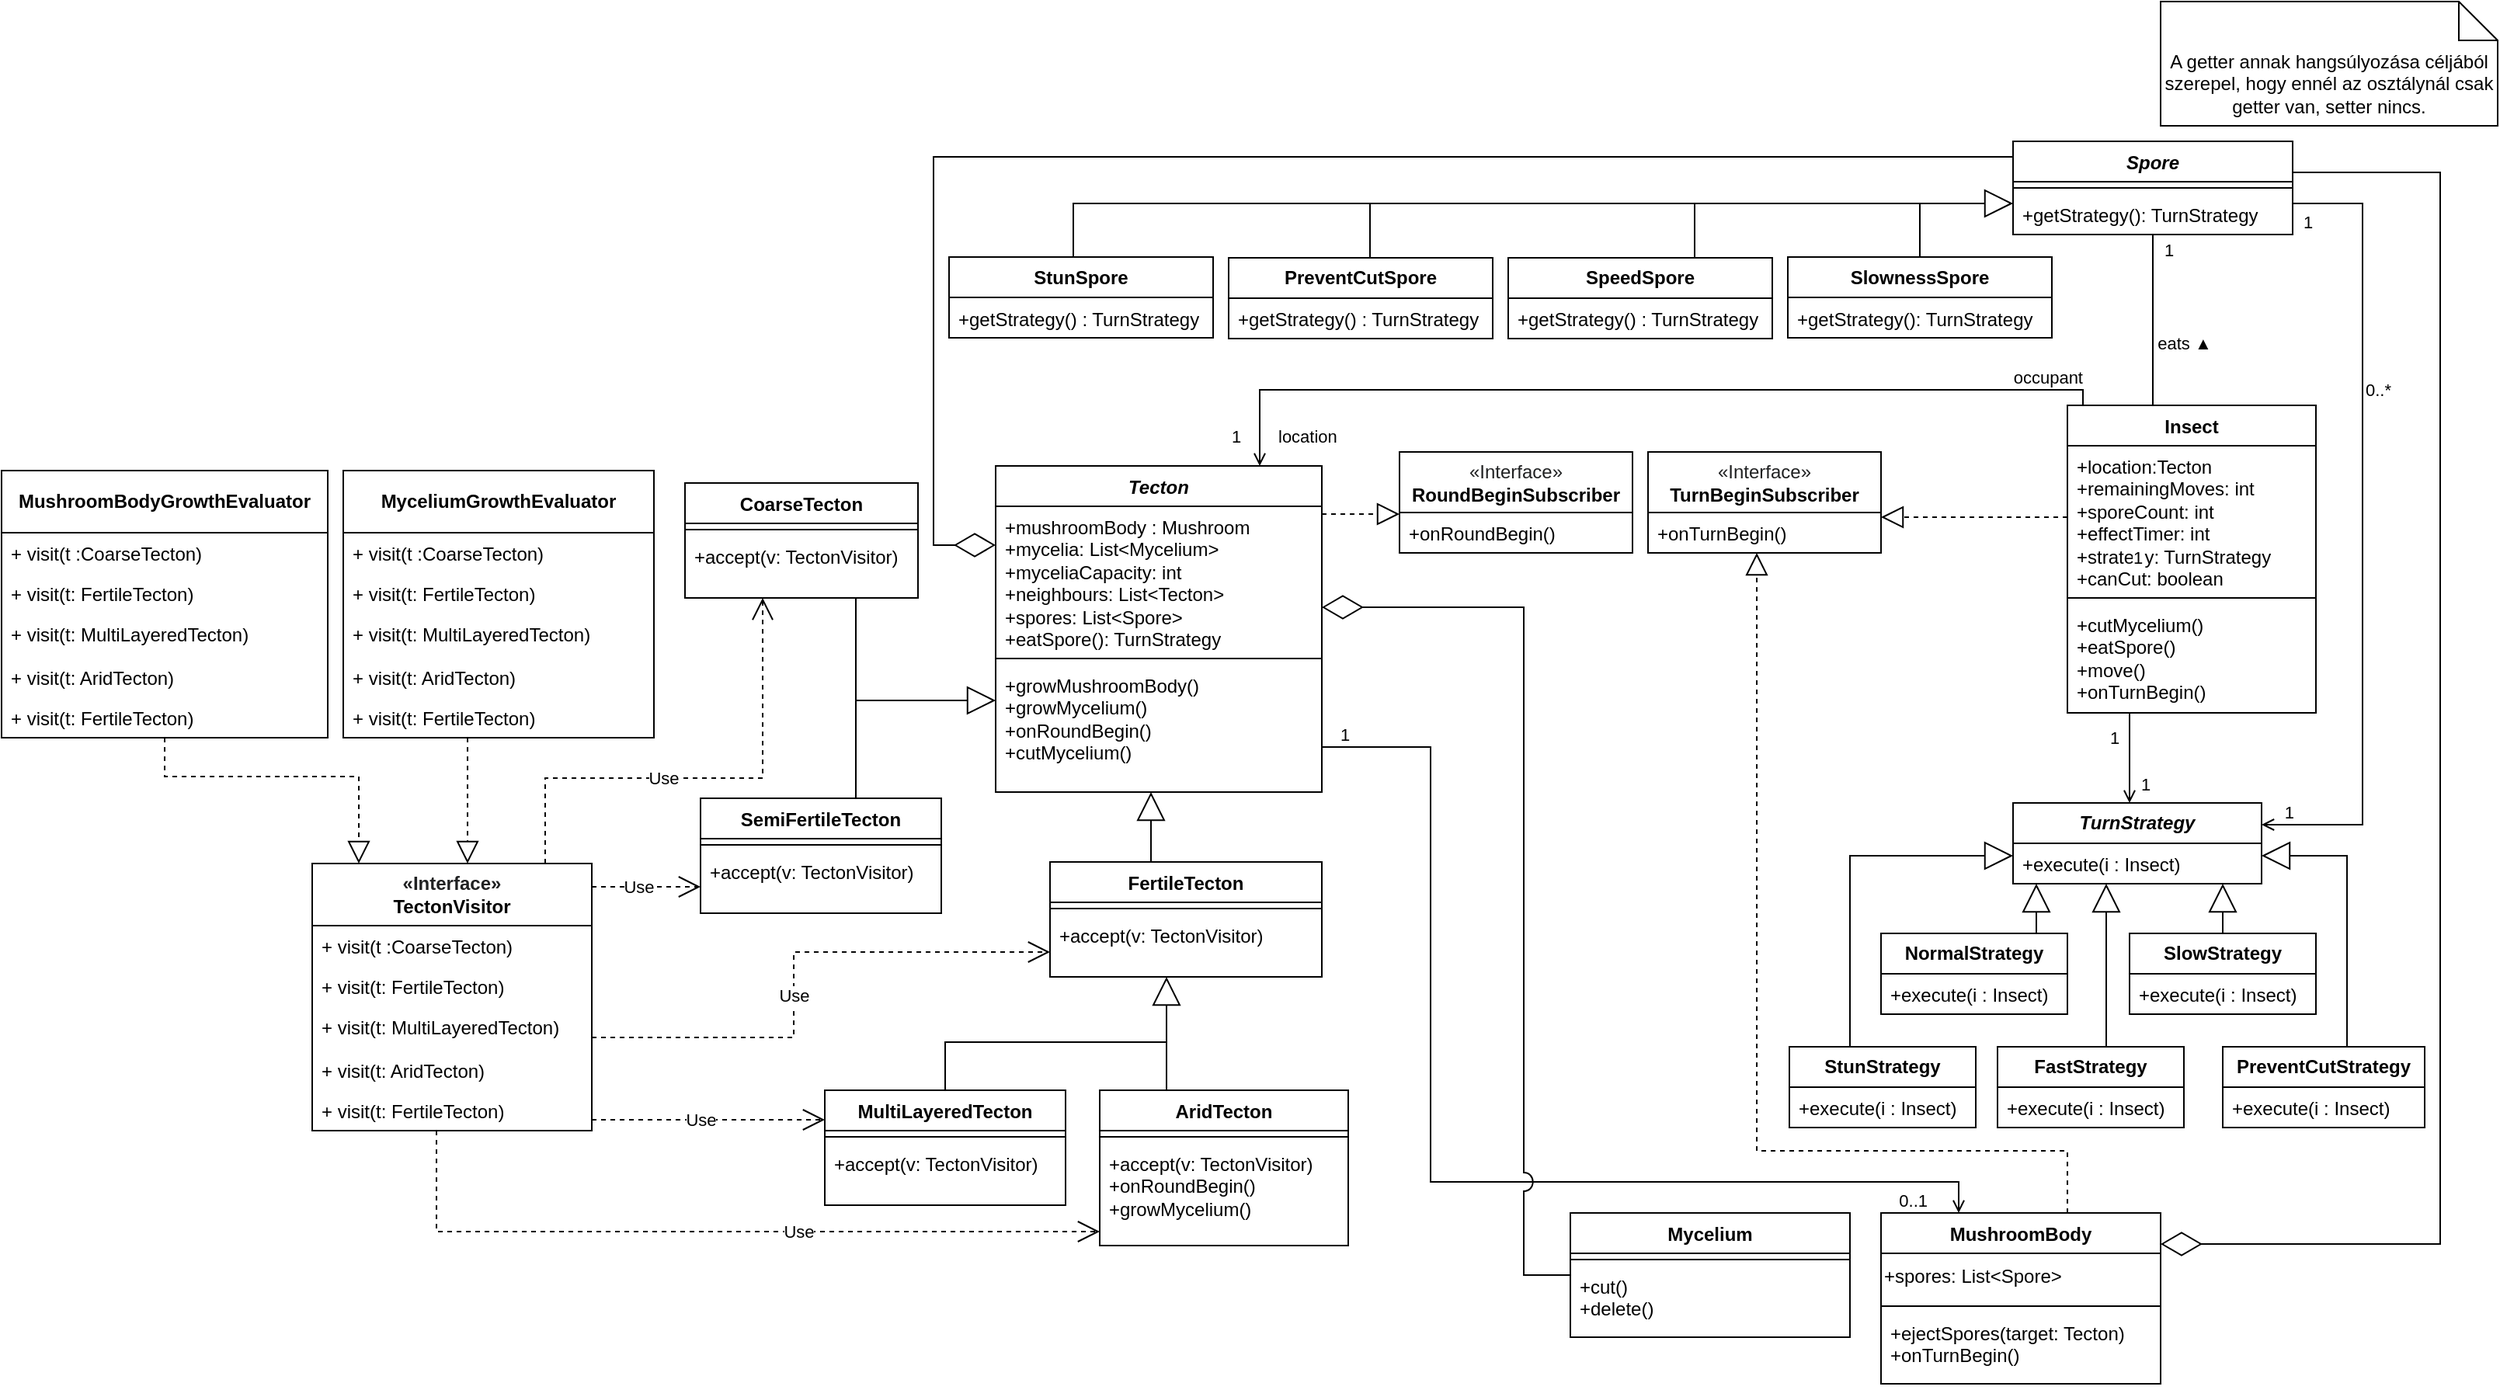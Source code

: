 <mxfile version="26.1.0">
  <diagram name="1 oldal" id="iCavI7vv8ZMhhtlTud_S">
    <mxGraphModel dx="1749" dy="968" grid="1" gridSize="10" guides="1" tooltips="1" connect="1" arrows="1" fold="1" page="1" pageScale="1" pageWidth="827" pageHeight="1169" math="0" shadow="0">
      <root>
        <mxCell id="0" />
        <mxCell id="1" parent="0" />
        <mxCell id="R1OB0yGb1VuW6Jd-PAWR-1" value="&lt;i style=&quot;&quot;&gt;Tecton&lt;/i&gt;" style="swimlane;fontStyle=1;align=center;verticalAlign=top;childLayout=stackLayout;horizontal=1;startSize=26;horizontalStack=0;resizeParent=1;resizeParentMax=0;resizeLast=0;collapsible=1;marginBottom=0;whiteSpace=wrap;html=1;" parent="1" vertex="1">
          <mxGeometry x="680" y="299" width="210" height="210" as="geometry">
            <mxRectangle x="240" y="190" width="80" height="30" as="alternateBounds" />
          </mxGeometry>
        </mxCell>
        <mxCell id="R1OB0yGb1VuW6Jd-PAWR-2" value="&lt;div&gt;+mushroomBody : Mushroom&lt;/div&gt;&lt;div&gt;+mycelia: List&amp;lt;Mycelium&amp;gt;&lt;/div&gt;&lt;div&gt;+myceliaCapacity: int&lt;/div&gt;&lt;div&gt;+neighbours: List&amp;lt;Tecton&amp;gt;&lt;/div&gt;&lt;div&gt;+spores: List&amp;lt;Spore&amp;gt;&lt;/div&gt;&lt;div&gt;+eatSpore(): TurnStrategy&lt;/div&gt;" style="text;strokeColor=none;fillColor=none;align=left;verticalAlign=top;spacingLeft=4;spacingRight=4;overflow=hidden;rotatable=0;points=[[0,0.5],[1,0.5]];portConstraint=eastwest;whiteSpace=wrap;html=1;" parent="R1OB0yGb1VuW6Jd-PAWR-1" vertex="1">
          <mxGeometry y="26" width="210" height="94" as="geometry" />
        </mxCell>
        <mxCell id="R1OB0yGb1VuW6Jd-PAWR-3" value="" style="line;strokeWidth=1;fillColor=none;align=left;verticalAlign=middle;spacingTop=-1;spacingLeft=3;spacingRight=3;rotatable=0;labelPosition=right;points=[];portConstraint=eastwest;strokeColor=inherit;" parent="R1OB0yGb1VuW6Jd-PAWR-1" vertex="1">
          <mxGeometry y="120" width="210" height="8" as="geometry" />
        </mxCell>
        <mxCell id="R1OB0yGb1VuW6Jd-PAWR-4" value="&lt;div&gt;+growMushroomBody()&lt;/div&gt;&lt;div&gt;+growMycelium()&lt;/div&gt;&lt;div&gt;+onRoundBegin()&lt;/div&gt;&lt;div&gt;+cutMycelium()&lt;/div&gt;" style="text;strokeColor=none;fillColor=none;align=left;verticalAlign=top;spacingLeft=4;spacingRight=4;overflow=hidden;rotatable=0;points=[[0,0.5],[1,0.5]];portConstraint=eastwest;whiteSpace=wrap;html=1;" parent="R1OB0yGb1VuW6Jd-PAWR-1" vertex="1">
          <mxGeometry y="128" width="210" height="82" as="geometry" />
        </mxCell>
        <mxCell id="R1OB0yGb1VuW6Jd-PAWR-5" value="CoarseTecton" style="swimlane;fontStyle=1;align=center;verticalAlign=top;childLayout=stackLayout;horizontal=1;startSize=26;horizontalStack=0;resizeParent=1;resizeParentMax=0;resizeLast=0;collapsible=1;marginBottom=0;whiteSpace=wrap;html=1;" parent="1" vertex="1">
          <mxGeometry x="480" y="310" width="150" height="74" as="geometry" />
        </mxCell>
        <mxCell id="R1OB0yGb1VuW6Jd-PAWR-7" value="" style="line;strokeWidth=1;fillColor=none;align=left;verticalAlign=middle;spacingTop=-1;spacingLeft=3;spacingRight=3;rotatable=0;labelPosition=right;points=[];portConstraint=eastwest;strokeColor=inherit;" parent="R1OB0yGb1VuW6Jd-PAWR-5" vertex="1">
          <mxGeometry y="26" width="150" height="8" as="geometry" />
        </mxCell>
        <mxCell id="R1OB0yGb1VuW6Jd-PAWR-8" value="+accept(v: TectonVisitor)" style="text;strokeColor=none;fillColor=none;align=left;verticalAlign=top;spacingLeft=4;spacingRight=4;overflow=hidden;rotatable=0;points=[[0,0.5],[1,0.5]];portConstraint=eastwest;whiteSpace=wrap;html=1;" parent="R1OB0yGb1VuW6Jd-PAWR-5" vertex="1">
          <mxGeometry y="34" width="150" height="40" as="geometry" />
        </mxCell>
        <mxCell id="R1OB0yGb1VuW6Jd-PAWR-9" value="FertileTecton" style="swimlane;fontStyle=1;align=center;verticalAlign=top;childLayout=stackLayout;horizontal=1;startSize=26;horizontalStack=0;resizeParent=1;resizeParentMax=0;resizeLast=0;collapsible=1;marginBottom=0;whiteSpace=wrap;html=1;" parent="1" vertex="1">
          <mxGeometry x="715" y="554" width="175" height="74" as="geometry" />
        </mxCell>
        <mxCell id="R1OB0yGb1VuW6Jd-PAWR-11" value="" style="line;strokeWidth=1;fillColor=none;align=left;verticalAlign=middle;spacingTop=-1;spacingLeft=3;spacingRight=3;rotatable=0;labelPosition=right;points=[];portConstraint=eastwest;strokeColor=inherit;" parent="R1OB0yGb1VuW6Jd-PAWR-9" vertex="1">
          <mxGeometry y="26" width="175" height="8" as="geometry" />
        </mxCell>
        <mxCell id="R1OB0yGb1VuW6Jd-PAWR-12" value="&lt;div&gt;+accept(v: TectonVisitor)&lt;/div&gt;" style="text;strokeColor=none;fillColor=none;align=left;verticalAlign=top;spacingLeft=4;spacingRight=4;overflow=hidden;rotatable=0;points=[[0,0.5],[1,0.5]];portConstraint=eastwest;whiteSpace=wrap;html=1;" parent="R1OB0yGb1VuW6Jd-PAWR-9" vertex="1">
          <mxGeometry y="34" width="175" height="40" as="geometry" />
        </mxCell>
        <mxCell id="R1OB0yGb1VuW6Jd-PAWR-13" value="" style="endArrow=block;endSize=16;endFill=0;html=1;rounded=0;edgeStyle=orthogonalEdgeStyle;" parent="1" source="R1OB0yGb1VuW6Jd-PAWR-5" target="R1OB0yGb1VuW6Jd-PAWR-1" edge="1">
          <mxGeometry width="160" relative="1" as="geometry">
            <mxPoint x="530" y="393" as="sourcePoint" />
            <mxPoint x="510" y="443" as="targetPoint" />
            <Array as="points">
              <mxPoint x="590" y="450" />
            </Array>
          </mxGeometry>
        </mxCell>
        <mxCell id="R1OB0yGb1VuW6Jd-PAWR-14" value="" style="endArrow=block;endSize=16;endFill=0;html=1;rounded=0;edgeStyle=orthogonalEdgeStyle;" parent="1" source="R1OB0yGb1VuW6Jd-PAWR-9" target="R1OB0yGb1VuW6Jd-PAWR-1" edge="1">
          <mxGeometry width="160" relative="1" as="geometry">
            <mxPoint x="604" y="393" as="sourcePoint" />
            <mxPoint x="660" y="453" as="targetPoint" />
            <Array as="points">
              <mxPoint x="780" y="542" />
              <mxPoint x="780" y="542" />
            </Array>
          </mxGeometry>
        </mxCell>
        <mxCell id="R1OB0yGb1VuW6Jd-PAWR-15" value="MultiLayeredTecton" style="swimlane;fontStyle=1;align=center;verticalAlign=top;childLayout=stackLayout;horizontal=1;startSize=26;horizontalStack=0;resizeParent=1;resizeParentMax=0;resizeLast=0;collapsible=1;marginBottom=0;whiteSpace=wrap;html=1;" parent="1" vertex="1">
          <mxGeometry x="570" y="701" width="155" height="74" as="geometry" />
        </mxCell>
        <mxCell id="R1OB0yGb1VuW6Jd-PAWR-17" value="" style="line;strokeWidth=1;fillColor=none;align=left;verticalAlign=middle;spacingTop=-1;spacingLeft=3;spacingRight=3;rotatable=0;labelPosition=right;points=[];portConstraint=eastwest;strokeColor=inherit;" parent="R1OB0yGb1VuW6Jd-PAWR-15" vertex="1">
          <mxGeometry y="26" width="155" height="8" as="geometry" />
        </mxCell>
        <mxCell id="R1OB0yGb1VuW6Jd-PAWR-18" value="+accept(v: TectonVisitor)" style="text;strokeColor=none;fillColor=none;align=left;verticalAlign=top;spacingLeft=4;spacingRight=4;overflow=hidden;rotatable=0;points=[[0,0.5],[1,0.5]];portConstraint=eastwest;whiteSpace=wrap;html=1;" parent="R1OB0yGb1VuW6Jd-PAWR-15" vertex="1">
          <mxGeometry y="34" width="155" height="40" as="geometry" />
        </mxCell>
        <mxCell id="R1OB0yGb1VuW6Jd-PAWR-19" value="AridTecton" style="swimlane;fontStyle=1;align=center;verticalAlign=top;childLayout=stackLayout;horizontal=1;startSize=26;horizontalStack=0;resizeParent=1;resizeParentMax=0;resizeLast=0;collapsible=1;marginBottom=0;whiteSpace=wrap;html=1;" parent="1" vertex="1">
          <mxGeometry x="747" y="701" width="160" height="100" as="geometry" />
        </mxCell>
        <mxCell id="R1OB0yGb1VuW6Jd-PAWR-21" value="" style="line;strokeWidth=1;fillColor=none;align=left;verticalAlign=middle;spacingTop=-1;spacingLeft=3;spacingRight=3;rotatable=0;labelPosition=right;points=[];portConstraint=eastwest;strokeColor=inherit;" parent="R1OB0yGb1VuW6Jd-PAWR-19" vertex="1">
          <mxGeometry y="26" width="160" height="8" as="geometry" />
        </mxCell>
        <mxCell id="R1OB0yGb1VuW6Jd-PAWR-22" value="&lt;div&gt;&lt;div&gt;+accept(v: TectonVisitor)&lt;/div&gt;&lt;/div&gt;&lt;div&gt;+onRoundBegin()&lt;/div&gt;&lt;div&gt;+growMycelium()&lt;/div&gt;&lt;div&gt;&lt;br&gt;&lt;/div&gt;" style="text;strokeColor=none;fillColor=none;align=left;verticalAlign=top;spacingLeft=4;spacingRight=4;overflow=hidden;rotatable=0;points=[[0,0.5],[1,0.5]];portConstraint=eastwest;whiteSpace=wrap;html=1;" parent="R1OB0yGb1VuW6Jd-PAWR-19" vertex="1">
          <mxGeometry y="34" width="160" height="66" as="geometry" />
        </mxCell>
        <mxCell id="R1OB0yGb1VuW6Jd-PAWR-23" value="" style="endArrow=block;endSize=16;endFill=0;html=1;rounded=0;edgeStyle=orthogonalEdgeStyle;" parent="1" source="R1OB0yGb1VuW6Jd-PAWR-19" target="R1OB0yGb1VuW6Jd-PAWR-9" edge="1">
          <mxGeometry width="160" relative="1" as="geometry">
            <mxPoint x="745" y="714" as="sourcePoint" />
            <mxPoint x="755" y="662" as="targetPoint" />
            <Array as="points">
              <mxPoint x="790" y="692" />
              <mxPoint x="790" y="692" />
            </Array>
          </mxGeometry>
        </mxCell>
        <mxCell id="R1OB0yGb1VuW6Jd-PAWR-24" value="" style="endArrow=none;endSize=16;endFill=0;html=1;rounded=0;startFill=0;edgeStyle=orthogonalEdgeStyle;" parent="1" source="R1OB0yGb1VuW6Jd-PAWR-15" edge="1">
          <mxGeometry x="0.003" width="160" relative="1" as="geometry">
            <mxPoint x="535" y="692" as="sourcePoint" />
            <mxPoint x="790" y="670" as="targetPoint" />
            <mxPoint as="offset" />
            <Array as="points">
              <mxPoint x="647" y="670" />
            </Array>
          </mxGeometry>
        </mxCell>
        <mxCell id="R1OB0yGb1VuW6Jd-PAWR-26" style="edgeStyle=orthogonalEdgeStyle;rounded=0;orthogonalLoop=1;jettySize=auto;html=1;exitX=0.5;exitY=1;exitDx=0;exitDy=0;" parent="1" edge="1">
          <mxGeometry relative="1" as="geometry">
            <mxPoint x="1255" y="631.0" as="sourcePoint" />
            <mxPoint x="1255" y="631.0" as="targetPoint" />
          </mxGeometry>
        </mxCell>
        <mxCell id="R1OB0yGb1VuW6Jd-PAWR-27" value="Mycelium" style="swimlane;fontStyle=1;align=center;verticalAlign=top;childLayout=stackLayout;horizontal=1;startSize=26;horizontalStack=0;resizeParent=1;resizeParentMax=0;resizeLast=0;collapsible=1;marginBottom=0;whiteSpace=wrap;html=1;" parent="1" vertex="1">
          <mxGeometry x="1050" y="780" width="180" height="80" as="geometry" />
        </mxCell>
        <mxCell id="R1OB0yGb1VuW6Jd-PAWR-29" value="" style="line;strokeWidth=1;fillColor=none;align=left;verticalAlign=middle;spacingTop=-1;spacingLeft=3;spacingRight=3;rotatable=0;labelPosition=right;points=[];portConstraint=eastwest;strokeColor=inherit;" parent="R1OB0yGb1VuW6Jd-PAWR-27" vertex="1">
          <mxGeometry y="26" width="180" height="8" as="geometry" />
        </mxCell>
        <mxCell id="R1OB0yGb1VuW6Jd-PAWR-30" value="&lt;div&gt;+cut()&lt;/div&gt;&lt;div&gt;+delete()&lt;/div&gt;&lt;div&gt;&lt;br&gt;&lt;/div&gt;" style="text;strokeColor=none;fillColor=none;align=left;verticalAlign=top;spacingLeft=4;spacingRight=4;overflow=hidden;rotatable=0;points=[[0,0.5],[1,0.5]];portConstraint=eastwest;whiteSpace=wrap;html=1;" parent="R1OB0yGb1VuW6Jd-PAWR-27" vertex="1">
          <mxGeometry y="34" width="180" height="46" as="geometry" />
        </mxCell>
        <mxCell id="R1OB0yGb1VuW6Jd-PAWR-31" value="MushroomBody" style="swimlane;fontStyle=1;align=center;verticalAlign=top;childLayout=stackLayout;horizontal=1;startSize=26;horizontalStack=0;resizeParent=1;resizeParentMax=0;resizeLast=0;collapsible=1;marginBottom=0;whiteSpace=wrap;html=1;" parent="1" vertex="1">
          <mxGeometry x="1250" y="780" width="180" height="110" as="geometry" />
        </mxCell>
        <mxCell id="kyDPu2u6g_NYAG55pesa-9" value="&lt;div align=&quot;left&quot;&gt;&lt;font&gt;+spores: List&amp;lt;Spore&amp;gt;&lt;/font&gt;&lt;/div&gt;" style="text;html=1;align=left;verticalAlign=middle;resizable=0;points=[];autosize=1;strokeColor=none;fillColor=none;" parent="R1OB0yGb1VuW6Jd-PAWR-31" vertex="1">
          <mxGeometry y="26" width="180" height="30" as="geometry" />
        </mxCell>
        <mxCell id="R1OB0yGb1VuW6Jd-PAWR-33" value="" style="line;strokeWidth=1;fillColor=none;align=left;verticalAlign=middle;spacingTop=-1;spacingLeft=3;spacingRight=3;rotatable=0;labelPosition=right;points=[];portConstraint=eastwest;strokeColor=inherit;" parent="R1OB0yGb1VuW6Jd-PAWR-31" vertex="1">
          <mxGeometry y="56" width="180" height="8" as="geometry" />
        </mxCell>
        <mxCell id="R1OB0yGb1VuW6Jd-PAWR-34" value="&lt;div&gt;+ejectSpores(target: Tecton)&lt;/div&gt;&lt;div&gt;+onTurnBegin()&lt;/div&gt;" style="text;strokeColor=none;fillColor=none;align=left;verticalAlign=top;spacingLeft=4;spacingRight=4;overflow=hidden;rotatable=0;points=[[0,0.5],[1,0.5]];portConstraint=eastwest;whiteSpace=wrap;html=1;" parent="R1OB0yGb1VuW6Jd-PAWR-31" vertex="1">
          <mxGeometry y="64" width="180" height="46" as="geometry" />
        </mxCell>
        <mxCell id="R1OB0yGb1VuW6Jd-PAWR-37" value="&lt;i&gt;Spore&lt;/i&gt;" style="swimlane;fontStyle=1;align=center;verticalAlign=top;childLayout=stackLayout;horizontal=1;startSize=26;horizontalStack=0;resizeParent=1;resizeParentMax=0;resizeLast=0;collapsible=1;marginBottom=0;whiteSpace=wrap;html=1;" parent="1" vertex="1">
          <mxGeometry x="1335" y="90" width="180" height="60" as="geometry" />
        </mxCell>
        <mxCell id="R1OB0yGb1VuW6Jd-PAWR-39" value="" style="line;strokeWidth=1;fillColor=none;align=left;verticalAlign=middle;spacingTop=-1;spacingLeft=3;spacingRight=3;rotatable=0;labelPosition=right;points=[];portConstraint=eastwest;strokeColor=inherit;" parent="R1OB0yGb1VuW6Jd-PAWR-37" vertex="1">
          <mxGeometry y="26" width="180" height="8" as="geometry" />
        </mxCell>
        <mxCell id="R1OB0yGb1VuW6Jd-PAWR-40" value="+getStrategy(): TurnStrategy" style="text;strokeColor=none;fillColor=none;align=left;verticalAlign=top;spacingLeft=4;spacingRight=4;overflow=hidden;rotatable=0;points=[[0,0.5],[1,0.5]];portConstraint=eastwest;whiteSpace=wrap;html=1;" parent="R1OB0yGb1VuW6Jd-PAWR-37" vertex="1">
          <mxGeometry y="34" width="180" height="26" as="geometry" />
        </mxCell>
        <mxCell id="R1OB0yGb1VuW6Jd-PAWR-41" value="Insect" style="swimlane;fontStyle=1;align=center;verticalAlign=top;childLayout=stackLayout;horizontal=1;startSize=26;horizontalStack=0;resizeParent=1;resizeParentMax=0;resizeLast=0;collapsible=1;marginBottom=0;whiteSpace=wrap;html=1;" parent="1" vertex="1">
          <mxGeometry x="1370" y="260" width="160" height="198" as="geometry" />
        </mxCell>
        <mxCell id="R1OB0yGb1VuW6Jd-PAWR-42" value="+location:Tecton&lt;div&gt;+remainingMoves: int&lt;/div&gt;&lt;div&gt;+sporeCount: int&lt;/div&gt;&lt;div&gt;+effectTimer: int&lt;/div&gt;&lt;div&gt;+strategy: TurnStrategy&lt;/div&gt;&lt;div&gt;+canCut: boolean&lt;/div&gt;" style="text;strokeColor=none;fillColor=none;align=left;verticalAlign=top;spacingLeft=4;spacingRight=4;overflow=hidden;rotatable=0;points=[[0,0.5],[1,0.5]];portConstraint=eastwest;whiteSpace=wrap;html=1;" parent="R1OB0yGb1VuW6Jd-PAWR-41" vertex="1">
          <mxGeometry y="26" width="160" height="94" as="geometry" />
        </mxCell>
        <mxCell id="R1OB0yGb1VuW6Jd-PAWR-43" value="" style="line;strokeWidth=1;fillColor=none;align=left;verticalAlign=middle;spacingTop=-1;spacingLeft=3;spacingRight=3;rotatable=0;labelPosition=right;points=[];portConstraint=eastwest;strokeColor=inherit;" parent="R1OB0yGb1VuW6Jd-PAWR-41" vertex="1">
          <mxGeometry y="120" width="160" height="8" as="geometry" />
        </mxCell>
        <mxCell id="R1OB0yGb1VuW6Jd-PAWR-44" value="+cutMycelium()&lt;div&gt;+eatSpore()&lt;/div&gt;&lt;div&gt;+move()&lt;/div&gt;&lt;div&gt;+onTurnBegin()&lt;/div&gt;" style="text;strokeColor=none;fillColor=none;align=left;verticalAlign=top;spacingLeft=4;spacingRight=4;overflow=hidden;rotatable=0;points=[[0,0.5],[1,0.5]];portConstraint=eastwest;whiteSpace=wrap;html=1;" parent="R1OB0yGb1VuW6Jd-PAWR-41" vertex="1">
          <mxGeometry y="128" width="160" height="70" as="geometry" />
        </mxCell>
        <mxCell id="R1OB0yGb1VuW6Jd-PAWR-64" value="&lt;font style=&quot;font-weight: 700;&quot;&gt;&lt;span style=&quot;font-weight: 400; color: rgb(32, 33, 34); font-family: sans-serif; text-align: start; background-color: rgb(255, 255, 255);&quot;&gt;«&lt;/span&gt;&lt;span style=&quot;color: rgb(32, 33, 34); font-family: sans-serif; text-align: start; background-color: rgb(255, 255, 255); font-weight: 400;&quot;&gt;Interface&lt;/span&gt;&lt;span style=&quot;font-weight: 400; color: rgb(32, 33, 34); font-family: sans-serif; text-align: start; background-color: rgb(255, 255, 255);&quot;&gt;»&lt;/span&gt;&lt;/font&gt;&lt;div style=&quot;font-weight: 700; text-align: start;&quot;&gt;&lt;font face=&quot;sans-serif&quot;&gt;&lt;span style=&quot;background-color: rgb(255, 255, 255);&quot;&gt;TurnBeginSubscriber&lt;/span&gt;&lt;/font&gt;&lt;/div&gt;" style="swimlane;fontStyle=0;childLayout=stackLayout;horizontal=1;startSize=39;fillColor=none;horizontalStack=0;resizeParent=1;resizeParentMax=0;resizeLast=0;collapsible=1;marginBottom=0;whiteSpace=wrap;html=1;" parent="1" vertex="1">
          <mxGeometry x="1100" y="290" width="150" height="65" as="geometry" />
        </mxCell>
        <mxCell id="R1OB0yGb1VuW6Jd-PAWR-65" value="+onTurnBegin()" style="text;strokeColor=none;fillColor=none;align=left;verticalAlign=top;spacingLeft=4;spacingRight=4;overflow=hidden;rotatable=0;points=[[0,0.5],[1,0.5]];portConstraint=eastwest;whiteSpace=wrap;html=1;" parent="R1OB0yGb1VuW6Jd-PAWR-64" vertex="1">
          <mxGeometry y="39" width="150" height="26" as="geometry" />
        </mxCell>
        <mxCell id="R1OB0yGb1VuW6Jd-PAWR-67" value="" style="endArrow=block;dashed=1;endFill=0;endSize=12;html=1;rounded=0;edgeStyle=orthogonalEdgeStyle;" parent="1" source="R1OB0yGb1VuW6Jd-PAWR-1" target="mb7o7F7Rgk-u2ZohZn4V-79" edge="1">
          <mxGeometry width="160" relative="1" as="geometry">
            <mxPoint x="890" y="211" as="sourcePoint" />
            <mxPoint x="780" y="360" as="targetPoint" />
            <Array as="points">
              <mxPoint x="910" y="330" />
              <mxPoint x="910" y="330" />
            </Array>
          </mxGeometry>
        </mxCell>
        <mxCell id="R1OB0yGb1VuW6Jd-PAWR-68" value="" style="endArrow=block;dashed=1;endFill=0;endSize=12;html=1;rounded=0;edgeStyle=orthogonalEdgeStyle;jumpStyle=arc;jumpSize=12;" parent="1" source="R1OB0yGb1VuW6Jd-PAWR-31" target="R1OB0yGb1VuW6Jd-PAWR-65" edge="1">
          <mxGeometry width="160" relative="1" as="geometry">
            <mxPoint x="1350" y="700" as="sourcePoint" />
            <mxPoint x="1610" y="641" as="targetPoint" />
            <Array as="points">
              <mxPoint x="1370" y="740" />
              <mxPoint x="1170" y="740" />
            </Array>
          </mxGeometry>
        </mxCell>
        <mxCell id="R1OB0yGb1VuW6Jd-PAWR-70" value="" style="endArrow=diamondThin;endFill=0;endSize=24;html=1;rounded=0;edgeStyle=orthogonalEdgeStyle;" parent="1" source="R1OB0yGb1VuW6Jd-PAWR-37" target="R1OB0yGb1VuW6Jd-PAWR-31" edge="1">
          <mxGeometry width="160" relative="1" as="geometry">
            <mxPoint x="2140" y="471" as="sourcePoint" />
            <mxPoint x="1470" y="770" as="targetPoint" />
            <Array as="points">
              <mxPoint x="1610" y="110" />
              <mxPoint x="1610" y="800" />
            </Array>
          </mxGeometry>
        </mxCell>
        <mxCell id="R1OB0yGb1VuW6Jd-PAWR-94" value="" style="endArrow=block;dashed=1;endFill=0;html=1;rounded=0;jumpStyle=arc;jumpSize=12;endSize=12;fontStyle=0;edgeStyle=orthogonalEdgeStyle;" parent="1" source="R1OB0yGb1VuW6Jd-PAWR-41" target="R1OB0yGb1VuW6Jd-PAWR-64" edge="1">
          <mxGeometry width="160" relative="1" as="geometry">
            <mxPoint x="1590" y="730" as="sourcePoint" />
            <mxPoint x="1190" y="350" as="targetPoint" />
            <Array as="points">
              <mxPoint x="1340" y="332" />
              <mxPoint x="1340" y="332" />
            </Array>
          </mxGeometry>
        </mxCell>
        <mxCell id="R1OB0yGb1VuW6Jd-PAWR-95" value="" style="endArrow=diamondThin;endFill=0;endSize=24;html=1;rounded=0;edgeStyle=orthogonalEdgeStyle;jumpStyle=arc;jumpSize=12;" parent="1" source="R1OB0yGb1VuW6Jd-PAWR-37" target="R1OB0yGb1VuW6Jd-PAWR-1" edge="1">
          <mxGeometry width="160" relative="1" as="geometry">
            <mxPoint x="1750" y="235" as="sourcePoint" />
            <mxPoint x="615" y="281" as="targetPoint" />
            <Array as="points">
              <mxPoint x="640" y="100" />
              <mxPoint x="640" y="350" />
            </Array>
          </mxGeometry>
        </mxCell>
        <mxCell id="Vh8VJ31RXxQbdsVbW_FH-3" value="A getter annak hangsúlyozása céljából szerepel, hogy ennél az osztálynál csak getter van, setter nincs." style="shape=note2;boundedLbl=1;whiteSpace=wrap;html=1;size=25;verticalAlign=top;align=center;" parent="1" vertex="1">
          <mxGeometry x="1430" width="217" height="80" as="geometry" />
        </mxCell>
        <mxCell id="mb7o7F7Rgk-u2ZohZn4V-1" value="&lt;div&gt;&lt;b&gt;&lt;font&gt;&lt;span style=&quot;color: rgb(32, 33, 34); font-family: sans-serif; text-align: start; background-color: rgb(255, 255, 255);&quot;&gt;«&lt;/span&gt;&lt;span style=&quot;color: rgb(32, 33, 34); font-family: sans-serif; text-align: start; background-color: rgb(255, 255, 255);&quot;&gt;Interface&lt;/span&gt;&lt;span style=&quot;color: rgb(32, 33, 34); font-family: sans-serif; text-align: start; background-color: rgb(255, 255, 255);&quot;&gt;»&lt;/span&gt;&lt;/font&gt;&lt;/b&gt;&lt;/div&gt;&lt;div&gt;&lt;b&gt;TectonVisitor&lt;/b&gt;&lt;/div&gt;" style="swimlane;fontStyle=0;childLayout=stackLayout;horizontal=1;startSize=40;fillColor=none;horizontalStack=0;resizeParent=1;resizeParentMax=0;resizeLast=0;collapsible=1;marginBottom=0;whiteSpace=wrap;html=1;" parent="1" vertex="1">
          <mxGeometry x="240" y="555" width="180" height="172" as="geometry" />
        </mxCell>
        <mxCell id="mb7o7F7Rgk-u2ZohZn4V-2" value="+ visit(t :CoarseTecton)" style="text;strokeColor=none;fillColor=none;align=left;verticalAlign=top;spacingLeft=4;spacingRight=4;overflow=hidden;rotatable=0;points=[[0,0.5],[1,0.5]];portConstraint=eastwest;whiteSpace=wrap;html=1;" parent="mb7o7F7Rgk-u2ZohZn4V-1" vertex="1">
          <mxGeometry y="40" width="180" height="26" as="geometry" />
        </mxCell>
        <mxCell id="mb7o7F7Rgk-u2ZohZn4V-3" value="+ visit(t: FertileTecton)" style="text;strokeColor=none;fillColor=none;align=left;verticalAlign=top;spacingLeft=4;spacingRight=4;overflow=hidden;rotatable=0;points=[[0,0.5],[1,0.5]];portConstraint=eastwest;whiteSpace=wrap;html=1;" parent="mb7o7F7Rgk-u2ZohZn4V-1" vertex="1">
          <mxGeometry y="66" width="180" height="26" as="geometry" />
        </mxCell>
        <mxCell id="mb7o7F7Rgk-u2ZohZn4V-4" value="&lt;div&gt;+ visit(t: MultiLayeredTecton)&lt;/div&gt;" style="text;strokeColor=none;fillColor=none;align=left;verticalAlign=top;spacingLeft=4;spacingRight=4;overflow=hidden;rotatable=0;points=[[0,0.5],[1,0.5]];portConstraint=eastwest;whiteSpace=wrap;html=1;" parent="mb7o7F7Rgk-u2ZohZn4V-1" vertex="1">
          <mxGeometry y="92" width="180" height="28" as="geometry" />
        </mxCell>
        <mxCell id="pfejoQB1U-A4Uv3RSo0v-15" value="+ visit(t: AridTecton)" style="text;strokeColor=none;fillColor=none;align=left;verticalAlign=top;spacingLeft=4;spacingRight=4;overflow=hidden;rotatable=0;points=[[0,0.5],[1,0.5]];portConstraint=eastwest;whiteSpace=wrap;html=1;" vertex="1" parent="mb7o7F7Rgk-u2ZohZn4V-1">
          <mxGeometry y="120" width="180" height="26" as="geometry" />
        </mxCell>
        <mxCell id="pfejoQB1U-A4Uv3RSo0v-16" value="+ visit(t: FertileTecton)" style="text;strokeColor=none;fillColor=none;align=left;verticalAlign=top;spacingLeft=4;spacingRight=4;overflow=hidden;rotatable=0;points=[[0,0.5],[1,0.5]];portConstraint=eastwest;whiteSpace=wrap;html=1;" vertex="1" parent="mb7o7F7Rgk-u2ZohZn4V-1">
          <mxGeometry y="146" width="180" height="26" as="geometry" />
        </mxCell>
        <mxCell id="mb7o7F7Rgk-u2ZohZn4V-12" value="" style="endArrow=block;dashed=1;endFill=0;endSize=12;html=1;rounded=0;edgeStyle=orthogonalEdgeStyle;" parent="1" source="pfejoQB1U-A4Uv3RSo0v-17" target="mb7o7F7Rgk-u2ZohZn4V-1" edge="1">
          <mxGeometry width="160" relative="1" as="geometry">
            <mxPoint x="290" y="474" as="sourcePoint" />
            <mxPoint x="250" y="636" as="targetPoint" />
            <Array as="points">
              <mxPoint x="340" y="510" />
              <mxPoint x="340" y="510" />
            </Array>
          </mxGeometry>
        </mxCell>
        <mxCell id="mb7o7F7Rgk-u2ZohZn4V-21" value="" style="endArrow=open;html=1;edgeStyle=orthogonalEdgeStyle;rounded=0;endFill=0;" parent="1" source="R1OB0yGb1VuW6Jd-PAWR-1" target="R1OB0yGb1VuW6Jd-PAWR-31" edge="1">
          <mxGeometry relative="1" as="geometry">
            <mxPoint x="770" y="390" as="sourcePoint" />
            <mxPoint x="1050" y="610" as="targetPoint" />
            <Array as="points">
              <mxPoint x="960" y="480" />
              <mxPoint x="960" y="760" />
              <mxPoint x="1300" y="760" />
            </Array>
          </mxGeometry>
        </mxCell>
        <mxCell id="mb7o7F7Rgk-u2ZohZn4V-22" value="1" style="edgeLabel;resizable=0;html=1;align=left;verticalAlign=bottom;" parent="mb7o7F7Rgk-u2ZohZn4V-21" connectable="0" vertex="1">
          <mxGeometry x="-1" relative="1" as="geometry">
            <mxPoint x="10" as="offset" />
          </mxGeometry>
        </mxCell>
        <mxCell id="mb7o7F7Rgk-u2ZohZn4V-23" value="0..1" style="edgeLabel;resizable=0;html=1;align=right;verticalAlign=bottom;" parent="mb7o7F7Rgk-u2ZohZn4V-21" connectable="0" vertex="1">
          <mxGeometry x="1" relative="1" as="geometry">
            <mxPoint x="-20" as="offset" />
          </mxGeometry>
        </mxCell>
        <mxCell id="mb7o7F7Rgk-u2ZohZn4V-29" value="" style="endArrow=diamondThin;endFill=0;endSize=24;html=1;rounded=0;edgeStyle=orthogonalEdgeStyle;jumpStyle=arc;jumpSize=12;" parent="1" source="R1OB0yGb1VuW6Jd-PAWR-27" target="R1OB0yGb1VuW6Jd-PAWR-1" edge="1">
          <mxGeometry width="160" relative="1" as="geometry">
            <mxPoint x="860" y="650" as="sourcePoint" />
            <mxPoint x="1020" y="650" as="targetPoint" />
            <Array as="points">
              <mxPoint x="1020" y="390" />
            </Array>
          </mxGeometry>
        </mxCell>
        <mxCell id="mb7o7F7Rgk-u2ZohZn4V-65" value="" style="endArrow=none;html=1;edgeStyle=orthogonalEdgeStyle;rounded=0;startArrow=open;startFill=0;" parent="1" source="R1OB0yGb1VuW6Jd-PAWR-1" target="R1OB0yGb1VuW6Jd-PAWR-41" edge="1">
          <mxGeometry relative="1" as="geometry">
            <mxPoint x="760" y="570" as="sourcePoint" />
            <mxPoint x="920" y="570" as="targetPoint" />
            <Array as="points">
              <mxPoint x="850" y="250" />
              <mxPoint x="1380" y="250" />
            </Array>
          </mxGeometry>
        </mxCell>
        <mxCell id="mb7o7F7Rgk-u2ZohZn4V-66" value="location" style="edgeLabel;resizable=0;html=1;align=left;verticalAlign=bottom;" parent="mb7o7F7Rgk-u2ZohZn4V-65" connectable="0" vertex="1">
          <mxGeometry x="-1" relative="1" as="geometry">
            <mxPoint x="10" y="-11" as="offset" />
          </mxGeometry>
        </mxCell>
        <mxCell id="mb7o7F7Rgk-u2ZohZn4V-67" value="occupant" style="edgeLabel;resizable=0;html=1;align=right;verticalAlign=bottom;" parent="mb7o7F7Rgk-u2ZohZn4V-65" connectable="0" vertex="1">
          <mxGeometry x="1" relative="1" as="geometry">
            <mxPoint y="-10" as="offset" />
          </mxGeometry>
        </mxCell>
        <mxCell id="pfejoQB1U-A4Uv3RSo0v-10" value="1" style="edgeLabel;resizable=0;html=1;align=left;verticalAlign=bottom;" connectable="0" vertex="1" parent="mb7o7F7Rgk-u2ZohZn4V-65">
          <mxGeometry x="-1" relative="1" as="geometry">
            <mxPoint x="-20" y="-11" as="offset" />
          </mxGeometry>
        </mxCell>
        <mxCell id="pfejoQB1U-A4Uv3RSo0v-11" value="0..*" style="edgeLabel;resizable=0;html=1;align=left;verticalAlign=bottom;" connectable="0" vertex="1" parent="mb7o7F7Rgk-u2ZohZn4V-65">
          <mxGeometry x="-1" relative="1" as="geometry">
            <mxPoint x="710" y="-41" as="offset" />
          </mxGeometry>
        </mxCell>
        <mxCell id="mb7o7F7Rgk-u2ZohZn4V-75" value="&lt;div&gt;&lt;i&gt;&lt;b&gt;TurnStrategy&lt;/b&gt;&lt;/i&gt;&lt;/div&gt;" style="swimlane;fontStyle=0;childLayout=stackLayout;horizontal=1;startSize=26;fillColor=none;horizontalStack=0;resizeParent=1;resizeParentMax=0;resizeLast=0;collapsible=1;marginBottom=0;whiteSpace=wrap;html=1;" parent="1" vertex="1">
          <mxGeometry x="1335" y="516" width="160" height="52" as="geometry" />
        </mxCell>
        <mxCell id="mb7o7F7Rgk-u2ZohZn4V-76" value="+execute(i : Insect)" style="text;strokeColor=none;fillColor=none;align=left;verticalAlign=top;spacingLeft=4;spacingRight=4;overflow=hidden;rotatable=0;points=[[0,0.5],[1,0.5]];portConstraint=eastwest;whiteSpace=wrap;html=1;" parent="mb7o7F7Rgk-u2ZohZn4V-75" vertex="1">
          <mxGeometry y="26" width="160" height="26" as="geometry" />
        </mxCell>
        <mxCell id="mb7o7F7Rgk-u2ZohZn4V-79" value="&lt;font style=&quot;font-weight: 700;&quot;&gt;&lt;span style=&quot;font-weight: 400; color: rgb(32, 33, 34); font-family: sans-serif; text-align: start; background-color: rgb(255, 255, 255);&quot;&gt;«&lt;/span&gt;&lt;span style=&quot;color: rgb(32, 33, 34); font-family: sans-serif; text-align: start; background-color: rgb(255, 255, 255); font-weight: 400;&quot;&gt;Interface&lt;/span&gt;&lt;span style=&quot;font-weight: 400; color: rgb(32, 33, 34); font-family: sans-serif; text-align: start; background-color: rgb(255, 255, 255);&quot;&gt;»&lt;/span&gt;&lt;/font&gt;&lt;div style=&quot;font-weight: 700; text-align: start;&quot;&gt;&lt;font face=&quot;sans-serif&quot;&gt;&lt;span style=&quot;background-color: rgb(255, 255, 255);&quot;&gt;RoundBeginSubscriber&lt;/span&gt;&lt;/font&gt;&lt;/div&gt;" style="swimlane;fontStyle=0;childLayout=stackLayout;horizontal=1;startSize=39;fillColor=none;horizontalStack=0;resizeParent=1;resizeParentMax=0;resizeLast=0;collapsible=1;marginBottom=0;whiteSpace=wrap;html=1;" parent="1" vertex="1">
          <mxGeometry x="940" y="290" width="150" height="65" as="geometry" />
        </mxCell>
        <mxCell id="mb7o7F7Rgk-u2ZohZn4V-80" value="+onRoundBegin()" style="text;strokeColor=none;fillColor=none;align=left;verticalAlign=top;spacingLeft=4;spacingRight=4;overflow=hidden;rotatable=0;points=[[0,0.5],[1,0.5]];portConstraint=eastwest;whiteSpace=wrap;html=1;" parent="mb7o7F7Rgk-u2ZohZn4V-79" vertex="1">
          <mxGeometry y="39" width="150" height="26" as="geometry" />
        </mxCell>
        <mxCell id="mb7o7F7Rgk-u2ZohZn4V-85" value="&lt;b&gt;NormalStrategy&lt;/b&gt;" style="swimlane;fontStyle=0;childLayout=stackLayout;horizontal=1;startSize=26;fillColor=none;horizontalStack=0;resizeParent=1;resizeParentMax=0;resizeLast=0;collapsible=1;marginBottom=0;whiteSpace=wrap;html=1;" parent="1" vertex="1">
          <mxGeometry x="1250" y="600" width="120" height="52" as="geometry" />
        </mxCell>
        <mxCell id="mb7o7F7Rgk-u2ZohZn4V-86" value="+execute(i : Insect)" style="text;strokeColor=none;fillColor=none;align=left;verticalAlign=top;spacingLeft=4;spacingRight=4;overflow=hidden;rotatable=0;points=[[0,0.5],[1,0.5]];portConstraint=eastwest;whiteSpace=wrap;html=1;" parent="mb7o7F7Rgk-u2ZohZn4V-85" vertex="1">
          <mxGeometry y="26" width="120" height="26" as="geometry" />
        </mxCell>
        <mxCell id="mb7o7F7Rgk-u2ZohZn4V-89" value="&lt;div&gt;&lt;b&gt;StunStrategy&lt;/b&gt;&lt;/div&gt;" style="swimlane;fontStyle=0;childLayout=stackLayout;horizontal=1;startSize=26;fillColor=none;horizontalStack=0;resizeParent=1;resizeParentMax=0;resizeLast=0;collapsible=1;marginBottom=0;whiteSpace=wrap;html=1;" parent="1" vertex="1">
          <mxGeometry x="1191" y="673" width="120" height="52" as="geometry" />
        </mxCell>
        <mxCell id="mb7o7F7Rgk-u2ZohZn4V-90" value="+execute(i : Insect)" style="text;strokeColor=none;fillColor=none;align=left;verticalAlign=top;spacingLeft=4;spacingRight=4;overflow=hidden;rotatable=0;points=[[0,0.5],[1,0.5]];portConstraint=eastwest;whiteSpace=wrap;html=1;" parent="mb7o7F7Rgk-u2ZohZn4V-89" vertex="1">
          <mxGeometry y="26" width="120" height="26" as="geometry" />
        </mxCell>
        <mxCell id="mb7o7F7Rgk-u2ZohZn4V-91" value="&lt;div&gt;&lt;b&gt;FastStrategy&lt;/b&gt;&lt;/div&gt;" style="swimlane;fontStyle=0;childLayout=stackLayout;horizontal=1;startSize=26;fillColor=none;horizontalStack=0;resizeParent=1;resizeParentMax=0;resizeLast=0;collapsible=1;marginBottom=0;whiteSpace=wrap;html=1;" parent="1" vertex="1">
          <mxGeometry x="1325" y="673" width="120" height="52" as="geometry" />
        </mxCell>
        <mxCell id="mb7o7F7Rgk-u2ZohZn4V-92" value="+execute(i : Insect)" style="text;strokeColor=none;fillColor=none;align=left;verticalAlign=top;spacingLeft=4;spacingRight=4;overflow=hidden;rotatable=0;points=[[0,0.5],[1,0.5]];portConstraint=eastwest;whiteSpace=wrap;html=1;" parent="mb7o7F7Rgk-u2ZohZn4V-91" vertex="1">
          <mxGeometry y="26" width="120" height="26" as="geometry" />
        </mxCell>
        <mxCell id="mb7o7F7Rgk-u2ZohZn4V-93" value="&lt;div&gt;&lt;b&gt;PreventCutStrategy&lt;/b&gt;&lt;/div&gt;" style="swimlane;fontStyle=0;childLayout=stackLayout;horizontal=1;startSize=26;fillColor=none;horizontalStack=0;resizeParent=1;resizeParentMax=0;resizeLast=0;collapsible=1;marginBottom=0;whiteSpace=wrap;html=1;" parent="1" vertex="1">
          <mxGeometry x="1470" y="673" width="130" height="52" as="geometry" />
        </mxCell>
        <mxCell id="mb7o7F7Rgk-u2ZohZn4V-94" value="+execute(i : Insect)" style="text;strokeColor=none;fillColor=none;align=left;verticalAlign=top;spacingLeft=4;spacingRight=4;overflow=hidden;rotatable=0;points=[[0,0.5],[1,0.5]];portConstraint=eastwest;whiteSpace=wrap;html=1;" parent="mb7o7F7Rgk-u2ZohZn4V-93" vertex="1">
          <mxGeometry y="26" width="130" height="26" as="geometry" />
        </mxCell>
        <mxCell id="mb7o7F7Rgk-u2ZohZn4V-95" value="&lt;div&gt;&lt;b&gt;SlowStrategy&lt;/b&gt;&lt;/div&gt;" style="swimlane;fontStyle=0;childLayout=stackLayout;horizontal=1;startSize=26;fillColor=none;horizontalStack=0;resizeParent=1;resizeParentMax=0;resizeLast=0;collapsible=1;marginBottom=0;whiteSpace=wrap;html=1;" parent="1" vertex="1">
          <mxGeometry x="1410" y="600" width="120" height="52" as="geometry" />
        </mxCell>
        <mxCell id="mb7o7F7Rgk-u2ZohZn4V-96" value="+execute(i : Insect)" style="text;strokeColor=none;fillColor=none;align=left;verticalAlign=top;spacingLeft=4;spacingRight=4;overflow=hidden;rotatable=0;points=[[0,0.5],[1,0.5]];portConstraint=eastwest;whiteSpace=wrap;html=1;" parent="mb7o7F7Rgk-u2ZohZn4V-95" vertex="1">
          <mxGeometry y="26" width="120" height="26" as="geometry" />
        </mxCell>
        <mxCell id="mb7o7F7Rgk-u2ZohZn4V-97" value="" style="endArrow=block;endSize=16;endFill=0;html=1;rounded=0;edgeStyle=orthogonalEdgeStyle;" parent="1" source="mb7o7F7Rgk-u2ZohZn4V-85" target="mb7o7F7Rgk-u2ZohZn4V-75" edge="1">
          <mxGeometry width="160" relative="1" as="geometry">
            <mxPoint x="1065" y="485" as="sourcePoint" />
            <mxPoint x="1225" y="485" as="targetPoint" />
            <Array as="points">
              <mxPoint x="1350" y="590" />
              <mxPoint x="1350" y="590" />
            </Array>
          </mxGeometry>
        </mxCell>
        <mxCell id="mb7o7F7Rgk-u2ZohZn4V-98" value="" style="endArrow=block;endSize=16;endFill=0;html=1;rounded=0;edgeStyle=orthogonalEdgeStyle;" parent="1" source="mb7o7F7Rgk-u2ZohZn4V-89" target="mb7o7F7Rgk-u2ZohZn4V-75" edge="1">
          <mxGeometry width="160" relative="1" as="geometry">
            <mxPoint x="1157" y="699" as="sourcePoint" />
            <mxPoint x="1225" y="645" as="targetPoint" />
            <Array as="points">
              <mxPoint x="1230" y="550" />
            </Array>
          </mxGeometry>
        </mxCell>
        <mxCell id="mb7o7F7Rgk-u2ZohZn4V-99" value="" style="endArrow=block;endSize=16;endFill=0;html=1;rounded=0;edgeStyle=orthogonalEdgeStyle;" parent="1" source="mb7o7F7Rgk-u2ZohZn4V-95" target="mb7o7F7Rgk-u2ZohZn4V-75" edge="1">
          <mxGeometry width="160" relative="1" as="geometry">
            <mxPoint x="1345" y="665" as="sourcePoint" />
            <mxPoint x="1345" y="611" as="targetPoint" />
            <Array as="points">
              <mxPoint x="1480" y="600" />
              <mxPoint x="1480" y="600" />
            </Array>
          </mxGeometry>
        </mxCell>
        <mxCell id="mb7o7F7Rgk-u2ZohZn4V-100" value="" style="endArrow=block;endSize=16;endFill=0;html=1;rounded=0;edgeStyle=orthogonalEdgeStyle;" parent="1" source="mb7o7F7Rgk-u2ZohZn4V-91" target="mb7o7F7Rgk-u2ZohZn4V-75" edge="1">
          <mxGeometry width="160" relative="1" as="geometry">
            <mxPoint x="1190" y="735" as="sourcePoint" />
            <mxPoint x="1325" y="585" as="targetPoint" />
            <Array as="points">
              <mxPoint x="1395" y="655" />
              <mxPoint x="1395" y="655" />
            </Array>
          </mxGeometry>
        </mxCell>
        <mxCell id="mb7o7F7Rgk-u2ZohZn4V-101" value="" style="endArrow=block;endSize=16;endFill=0;html=1;rounded=0;edgeStyle=orthogonalEdgeStyle;" parent="1" source="mb7o7F7Rgk-u2ZohZn4V-93" target="mb7o7F7Rgk-u2ZohZn4V-75" edge="1">
          <mxGeometry width="160" relative="1" as="geometry">
            <mxPoint x="1585" y="725" as="sourcePoint" />
            <mxPoint x="1345" y="555" as="targetPoint" />
            <Array as="points">
              <mxPoint x="1550" y="550" />
            </Array>
          </mxGeometry>
        </mxCell>
        <mxCell id="mb7o7F7Rgk-u2ZohZn4V-102" value="" style="endArrow=none;html=1;edgeStyle=orthogonalEdgeStyle;rounded=0;startArrow=open;startFill=0;" parent="1" source="mb7o7F7Rgk-u2ZohZn4V-75" target="R1OB0yGb1VuW6Jd-PAWR-41" edge="1">
          <mxGeometry relative="1" as="geometry">
            <mxPoint x="1100" y="500" as="sourcePoint" />
            <mxPoint x="1260" y="500" as="targetPoint" />
            <Array as="points">
              <mxPoint x="1410" y="480" />
              <mxPoint x="1410" y="480" />
            </Array>
          </mxGeometry>
        </mxCell>
        <mxCell id="mb7o7F7Rgk-u2ZohZn4V-126" value="1" style="edgeLabel;html=1;align=center;verticalAlign=middle;resizable=0;points=[];" parent="mb7o7F7Rgk-u2ZohZn4V-102" vertex="1" connectable="0">
          <mxGeometry x="-0.313" y="-6" relative="1" as="geometry">
            <mxPoint x="4" y="8" as="offset" />
          </mxGeometry>
        </mxCell>
        <mxCell id="mb7o7F7Rgk-u2ZohZn4V-128" value="1" style="edgeLabel;html=1;align=center;verticalAlign=middle;resizable=0;points=[];" parent="mb7o7F7Rgk-u2ZohZn4V-102" vertex="1" connectable="0">
          <mxGeometry x="-0.031" y="-4" relative="1" as="geometry">
            <mxPoint x="-14" y="-14" as="offset" />
          </mxGeometry>
        </mxCell>
        <mxCell id="mb7o7F7Rgk-u2ZohZn4V-105" value="" style="endArrow=open;html=1;edgeStyle=orthogonalEdgeStyle;rounded=0;startArrow=none;startFill=0;endFill=0;" parent="1" source="R1OB0yGb1VuW6Jd-PAWR-37" target="mb7o7F7Rgk-u2ZohZn4V-75" edge="1">
          <mxGeometry x="0.018" y="50" relative="1" as="geometry">
            <mxPoint x="1030" y="340" as="sourcePoint" />
            <mxPoint x="1190" y="340" as="targetPoint" />
            <Array as="points">
              <mxPoint x="1560" y="130" />
              <mxPoint x="1560" y="530" />
            </Array>
            <mxPoint as="offset" />
          </mxGeometry>
        </mxCell>
        <mxCell id="mb7o7F7Rgk-u2ZohZn4V-106" value="1" style="edgeLabel;resizable=0;html=1;align=left;verticalAlign=bottom;" parent="mb7o7F7Rgk-u2ZohZn4V-105" connectable="0" vertex="1">
          <mxGeometry x="-1" relative="1" as="geometry">
            <mxPoint x="5" y="20" as="offset" />
          </mxGeometry>
        </mxCell>
        <mxCell id="mb7o7F7Rgk-u2ZohZn4V-107" value="1" style="edgeLabel;resizable=0;html=1;align=right;verticalAlign=bottom;" parent="mb7o7F7Rgk-u2ZohZn4V-105" connectable="0" vertex="1">
          <mxGeometry x="1" relative="1" as="geometry">
            <mxPoint x="21" as="offset" />
          </mxGeometry>
        </mxCell>
        <mxCell id="mb7o7F7Rgk-u2ZohZn4V-108" value="&lt;div&gt;&lt;b&gt;SlownessSpore&lt;/b&gt;&lt;/div&gt;" style="swimlane;fontStyle=0;childLayout=stackLayout;horizontal=1;startSize=26;fillColor=none;horizontalStack=0;resizeParent=1;resizeParentMax=0;resizeLast=0;collapsible=1;marginBottom=0;whiteSpace=wrap;html=1;" parent="1" vertex="1">
          <mxGeometry x="1190" y="164.5" width="170" height="52" as="geometry" />
        </mxCell>
        <mxCell id="mb7o7F7Rgk-u2ZohZn4V-109" value="+getStrategy(): TurnStrategy" style="text;strokeColor=none;fillColor=none;align=left;verticalAlign=top;spacingLeft=4;spacingRight=4;overflow=hidden;rotatable=0;points=[[0,0.5],[1,0.5]];portConstraint=eastwest;whiteSpace=wrap;html=1;" parent="mb7o7F7Rgk-u2ZohZn4V-108" vertex="1">
          <mxGeometry y="26" width="170" height="26" as="geometry" />
        </mxCell>
        <mxCell id="mb7o7F7Rgk-u2ZohZn4V-112" value="&lt;div&gt;&lt;b&gt;SpeedSpore&lt;/b&gt;&lt;/div&gt;" style="swimlane;fontStyle=0;childLayout=stackLayout;horizontal=1;startSize=26;fillColor=none;horizontalStack=0;resizeParent=1;resizeParentMax=0;resizeLast=0;collapsible=1;marginBottom=0;whiteSpace=wrap;html=1;" parent="1" vertex="1">
          <mxGeometry x="1010" y="165" width="170" height="52" as="geometry" />
        </mxCell>
        <mxCell id="mb7o7F7Rgk-u2ZohZn4V-113" value="+getStrategy() : TurnStrategy" style="text;strokeColor=none;fillColor=none;align=left;verticalAlign=top;spacingLeft=4;spacingRight=4;overflow=hidden;rotatable=0;points=[[0,0.5],[1,0.5]];portConstraint=eastwest;whiteSpace=wrap;html=1;" parent="mb7o7F7Rgk-u2ZohZn4V-112" vertex="1">
          <mxGeometry y="26" width="170" height="26" as="geometry" />
        </mxCell>
        <mxCell id="mb7o7F7Rgk-u2ZohZn4V-114" value="&lt;div&gt;&lt;b&gt;PreventCutSpore&lt;/b&gt;&lt;/div&gt;" style="swimlane;fontStyle=0;childLayout=stackLayout;horizontal=1;startSize=26;fillColor=none;horizontalStack=0;resizeParent=1;resizeParentMax=0;resizeLast=0;collapsible=1;marginBottom=0;whiteSpace=wrap;html=1;" parent="1" vertex="1">
          <mxGeometry x="830" y="165" width="170" height="52" as="geometry" />
        </mxCell>
        <mxCell id="mb7o7F7Rgk-u2ZohZn4V-115" value="+getStrategy() : TurnStrategy" style="text;strokeColor=none;fillColor=none;align=left;verticalAlign=top;spacingLeft=4;spacingRight=4;overflow=hidden;rotatable=0;points=[[0,0.5],[1,0.5]];portConstraint=eastwest;whiteSpace=wrap;html=1;" parent="mb7o7F7Rgk-u2ZohZn4V-114" vertex="1">
          <mxGeometry y="26" width="170" height="26" as="geometry" />
        </mxCell>
        <mxCell id="mb7o7F7Rgk-u2ZohZn4V-116" value="&lt;div&gt;&lt;b&gt;StunSpore&lt;/b&gt;&lt;/div&gt;" style="swimlane;fontStyle=0;childLayout=stackLayout;horizontal=1;startSize=26;fillColor=none;horizontalStack=0;resizeParent=1;resizeParentMax=0;resizeLast=0;collapsible=1;marginBottom=0;whiteSpace=wrap;html=1;" parent="1" vertex="1">
          <mxGeometry x="650" y="164.5" width="170" height="52" as="geometry" />
        </mxCell>
        <mxCell id="mb7o7F7Rgk-u2ZohZn4V-117" value="+getStrategy() : TurnStrategy" style="text;strokeColor=none;fillColor=none;align=left;verticalAlign=top;spacingLeft=4;spacingRight=4;overflow=hidden;rotatable=0;points=[[0,0.5],[1,0.5]];portConstraint=eastwest;whiteSpace=wrap;html=1;" parent="mb7o7F7Rgk-u2ZohZn4V-116" vertex="1">
          <mxGeometry y="26" width="170" height="26" as="geometry" />
        </mxCell>
        <mxCell id="mb7o7F7Rgk-u2ZohZn4V-122" value="" style="endArrow=block;endSize=16;endFill=0;html=1;rounded=0;edgeStyle=orthogonalEdgeStyle;" parent="1" source="mb7o7F7Rgk-u2ZohZn4V-112" target="R1OB0yGb1VuW6Jd-PAWR-37" edge="1">
          <mxGeometry width="160" relative="1" as="geometry">
            <mxPoint x="1025" y="160" as="sourcePoint" />
            <mxPoint x="1345" y="70" as="targetPoint" />
            <Array as="points">
              <mxPoint x="1130" y="130" />
            </Array>
          </mxGeometry>
        </mxCell>
        <mxCell id="mb7o7F7Rgk-u2ZohZn4V-129" value="" style="endArrow=none;html=1;edgeStyle=orthogonalEdgeStyle;rounded=0;startArrow=none;startFill=0;endFill=0;" parent="1" source="R1OB0yGb1VuW6Jd-PAWR-41" target="R1OB0yGb1VuW6Jd-PAWR-37" edge="1">
          <mxGeometry relative="1" as="geometry">
            <mxPoint x="980" y="270" as="sourcePoint" />
            <mxPoint x="1140" y="270" as="targetPoint" />
            <Array as="points">
              <mxPoint x="1425" y="230" />
              <mxPoint x="1425" y="230" />
            </Array>
          </mxGeometry>
        </mxCell>
        <mxCell id="mb7o7F7Rgk-u2ZohZn4V-132" value="eats ▲" style="edgeLabel;html=1;align=center;verticalAlign=middle;resizable=0;points=[];" parent="mb7o7F7Rgk-u2ZohZn4V-129" vertex="1" connectable="0">
          <mxGeometry x="0.015" y="-3" relative="1" as="geometry">
            <mxPoint x="17" y="16" as="offset" />
          </mxGeometry>
        </mxCell>
        <mxCell id="kyDPu2u6g_NYAG55pesa-2" value="&lt;div&gt;1&lt;/div&gt;" style="edgeLabel;html=1;align=center;verticalAlign=middle;resizable=0;points=[];" parent="mb7o7F7Rgk-u2ZohZn4V-129" vertex="1" connectable="0">
          <mxGeometry x="0.658" y="-2" relative="1" as="geometry">
            <mxPoint x="8" y="-9" as="offset" />
          </mxGeometry>
        </mxCell>
        <mxCell id="kyDPu2u6g_NYAG55pesa-3" value="&lt;div&gt;1&lt;/div&gt;" style="edgeLabel;html=1;align=center;verticalAlign=middle;resizable=0;points=[];" parent="mb7o7F7Rgk-u2ZohZn4V-129" vertex="1" connectable="0">
          <mxGeometry x="0.658" y="-2" relative="1" as="geometry">
            <mxPoint x="-12" y="189" as="offset" />
          </mxGeometry>
        </mxCell>
        <mxCell id="kyDPu2u6g_NYAG55pesa-8" value="" style="endArrow=block;dashed=1;endFill=0;endSize=12;html=1;rounded=0;edgeStyle=orthogonalEdgeStyle;" parent="1" source="pfejoQB1U-A4Uv3RSo0v-23" target="mb7o7F7Rgk-u2ZohZn4V-1" edge="1">
          <mxGeometry width="160" relative="1" as="geometry">
            <mxPoint x="144.96" y="474" as="sourcePoint" />
            <mxPoint x="260.003" y="555" as="targetPoint" />
            <Array as="points">
              <mxPoint x="145" y="499" />
              <mxPoint x="270" y="499" />
            </Array>
          </mxGeometry>
        </mxCell>
        <mxCell id="pfejoQB1U-A4Uv3RSo0v-2" value="SemiFertileTecton" style="swimlane;fontStyle=1;align=center;verticalAlign=top;childLayout=stackLayout;horizontal=1;startSize=26;horizontalStack=0;resizeParent=1;resizeParentMax=0;resizeLast=0;collapsible=1;marginBottom=0;whiteSpace=wrap;html=1;" vertex="1" parent="1">
          <mxGeometry x="490" y="513" width="155" height="74" as="geometry" />
        </mxCell>
        <mxCell id="pfejoQB1U-A4Uv3RSo0v-3" value="" style="line;strokeWidth=1;fillColor=none;align=left;verticalAlign=middle;spacingTop=-1;spacingLeft=3;spacingRight=3;rotatable=0;labelPosition=right;points=[];portConstraint=eastwest;strokeColor=inherit;" vertex="1" parent="pfejoQB1U-A4Uv3RSo0v-2">
          <mxGeometry y="26" width="155" height="8" as="geometry" />
        </mxCell>
        <mxCell id="pfejoQB1U-A4Uv3RSo0v-4" value="+accept(v: TectonVisitor)" style="text;strokeColor=none;fillColor=none;align=left;verticalAlign=top;spacingLeft=4;spacingRight=4;overflow=hidden;rotatable=0;points=[[0,0.5],[1,0.5]];portConstraint=eastwest;whiteSpace=wrap;html=1;" vertex="1" parent="pfejoQB1U-A4Uv3RSo0v-2">
          <mxGeometry y="34" width="155" height="40" as="geometry" />
        </mxCell>
        <mxCell id="pfejoQB1U-A4Uv3RSo0v-6" value="Use" style="endArrow=open;endSize=12;dashed=1;html=1;rounded=0;edgeStyle=orthogonalEdgeStyle;" edge="1" parent="1" source="mb7o7F7Rgk-u2ZohZn4V-1" target="R1OB0yGb1VuW6Jd-PAWR-5">
          <mxGeometry x="-0.157" width="160" relative="1" as="geometry">
            <mxPoint x="270" y="508" as="sourcePoint" />
            <mxPoint x="430" y="508" as="targetPoint" />
            <Array as="points">
              <mxPoint x="390" y="500" />
              <mxPoint x="530" y="500" />
            </Array>
            <mxPoint as="offset" />
          </mxGeometry>
        </mxCell>
        <mxCell id="pfejoQB1U-A4Uv3RSo0v-7" value="Use" style="endArrow=open;endSize=12;dashed=1;html=1;rounded=0;edgeStyle=orthogonalEdgeStyle;" edge="1" parent="1" source="mb7o7F7Rgk-u2ZohZn4V-1" target="R1OB0yGb1VuW6Jd-PAWR-9">
          <mxGeometry x="-0.103" width="160" relative="1" as="geometry">
            <mxPoint x="290" y="733" as="sourcePoint" />
            <mxPoint x="440" y="590" as="targetPoint" />
            <Array as="points">
              <mxPoint x="550" y="667" />
              <mxPoint x="550" y="612" />
            </Array>
            <mxPoint as="offset" />
          </mxGeometry>
        </mxCell>
        <mxCell id="pfejoQB1U-A4Uv3RSo0v-12" value="Use" style="endArrow=open;endSize=12;dashed=1;html=1;rounded=0;edgeStyle=orthogonalEdgeStyle;" edge="1" parent="1" source="mb7o7F7Rgk-u2ZohZn4V-1" target="pfejoQB1U-A4Uv3RSo0v-2">
          <mxGeometry x="-0.143" width="160" relative="1" as="geometry">
            <mxPoint x="310" y="564" as="sourcePoint" />
            <mxPoint x="460" y="421" as="targetPoint" />
            <Array as="points">
              <mxPoint x="450" y="570" />
              <mxPoint x="450" y="570" />
            </Array>
            <mxPoint as="offset" />
          </mxGeometry>
        </mxCell>
        <mxCell id="pfejoQB1U-A4Uv3RSo0v-13" value="Use" style="endArrow=open;endSize=12;dashed=1;html=1;rounded=0;edgeStyle=orthogonalEdgeStyle;" edge="1" parent="1" source="mb7o7F7Rgk-u2ZohZn4V-1" target="R1OB0yGb1VuW6Jd-PAWR-15">
          <mxGeometry x="-0.067" width="160" relative="1" as="geometry">
            <mxPoint x="330" y="673" as="sourcePoint" />
            <mxPoint x="620" y="628" as="targetPoint" />
            <Array as="points">
              <mxPoint x="500" y="720" />
              <mxPoint x="500" y="720" />
            </Array>
            <mxPoint as="offset" />
          </mxGeometry>
        </mxCell>
        <mxCell id="pfejoQB1U-A4Uv3RSo0v-14" value="Use" style="endArrow=open;endSize=12;dashed=1;html=1;rounded=0;edgeStyle=orthogonalEdgeStyle;" edge="1" parent="1" source="mb7o7F7Rgk-u2ZohZn4V-1" target="R1OB0yGb1VuW6Jd-PAWR-19">
          <mxGeometry x="0.21" width="160" relative="1" as="geometry">
            <mxPoint x="130" y="725" as="sourcePoint" />
            <mxPoint x="190" y="829" as="targetPoint" />
            <Array as="points">
              <mxPoint x="320" y="792" />
            </Array>
            <mxPoint as="offset" />
          </mxGeometry>
        </mxCell>
        <mxCell id="pfejoQB1U-A4Uv3RSo0v-17" value="&lt;strong data-end=&quot;171&quot; data-start=&quot;144&quot;&gt;MyceliumGrowthEvaluator&lt;/strong&gt; " style="swimlane;fontStyle=0;childLayout=stackLayout;horizontal=1;startSize=40;fillColor=none;horizontalStack=0;resizeParent=1;resizeParentMax=0;resizeLast=0;collapsible=1;marginBottom=0;whiteSpace=wrap;html=1;" vertex="1" parent="1">
          <mxGeometry x="260" y="302" width="200" height="172" as="geometry" />
        </mxCell>
        <mxCell id="pfejoQB1U-A4Uv3RSo0v-18" value="+ visit(t :CoarseTecton)" style="text;strokeColor=none;fillColor=none;align=left;verticalAlign=top;spacingLeft=4;spacingRight=4;overflow=hidden;rotatable=0;points=[[0,0.5],[1,0.5]];portConstraint=eastwest;whiteSpace=wrap;html=1;" vertex="1" parent="pfejoQB1U-A4Uv3RSo0v-17">
          <mxGeometry y="40" width="200" height="26" as="geometry" />
        </mxCell>
        <mxCell id="pfejoQB1U-A4Uv3RSo0v-19" value="+ visit(t: FertileTecton)" style="text;strokeColor=none;fillColor=none;align=left;verticalAlign=top;spacingLeft=4;spacingRight=4;overflow=hidden;rotatable=0;points=[[0,0.5],[1,0.5]];portConstraint=eastwest;whiteSpace=wrap;html=1;" vertex="1" parent="pfejoQB1U-A4Uv3RSo0v-17">
          <mxGeometry y="66" width="200" height="26" as="geometry" />
        </mxCell>
        <mxCell id="pfejoQB1U-A4Uv3RSo0v-20" value="&lt;div&gt;+ visit(t: MultiLayeredTecton)&lt;/div&gt;" style="text;strokeColor=none;fillColor=none;align=left;verticalAlign=top;spacingLeft=4;spacingRight=4;overflow=hidden;rotatable=0;points=[[0,0.5],[1,0.5]];portConstraint=eastwest;whiteSpace=wrap;html=1;" vertex="1" parent="pfejoQB1U-A4Uv3RSo0v-17">
          <mxGeometry y="92" width="200" height="28" as="geometry" />
        </mxCell>
        <mxCell id="pfejoQB1U-A4Uv3RSo0v-21" value="+ visit(t: AridTecton)" style="text;strokeColor=none;fillColor=none;align=left;verticalAlign=top;spacingLeft=4;spacingRight=4;overflow=hidden;rotatable=0;points=[[0,0.5],[1,0.5]];portConstraint=eastwest;whiteSpace=wrap;html=1;" vertex="1" parent="pfejoQB1U-A4Uv3RSo0v-17">
          <mxGeometry y="120" width="200" height="26" as="geometry" />
        </mxCell>
        <mxCell id="pfejoQB1U-A4Uv3RSo0v-22" value="+ visit(t: FertileTecton)" style="text;strokeColor=none;fillColor=none;align=left;verticalAlign=top;spacingLeft=4;spacingRight=4;overflow=hidden;rotatable=0;points=[[0,0.5],[1,0.5]];portConstraint=eastwest;whiteSpace=wrap;html=1;" vertex="1" parent="pfejoQB1U-A4Uv3RSo0v-17">
          <mxGeometry y="146" width="200" height="26" as="geometry" />
        </mxCell>
        <mxCell id="pfejoQB1U-A4Uv3RSo0v-23" value="&lt;strong data-end=&quot;171&quot; data-start=&quot;144&quot;&gt;MushroomBodyGrowthEvaluator&lt;/strong&gt; " style="swimlane;fontStyle=0;childLayout=stackLayout;horizontal=1;startSize=40;fillColor=none;horizontalStack=0;resizeParent=1;resizeParentMax=0;resizeLast=0;collapsible=1;marginBottom=0;whiteSpace=wrap;html=1;" vertex="1" parent="1">
          <mxGeometry x="40" y="302" width="210" height="172" as="geometry" />
        </mxCell>
        <mxCell id="pfejoQB1U-A4Uv3RSo0v-24" value="+ visit(t :CoarseTecton)" style="text;strokeColor=none;fillColor=none;align=left;verticalAlign=top;spacingLeft=4;spacingRight=4;overflow=hidden;rotatable=0;points=[[0,0.5],[1,0.5]];portConstraint=eastwest;whiteSpace=wrap;html=1;" vertex="1" parent="pfejoQB1U-A4Uv3RSo0v-23">
          <mxGeometry y="40" width="210" height="26" as="geometry" />
        </mxCell>
        <mxCell id="pfejoQB1U-A4Uv3RSo0v-25" value="+ visit(t: FertileTecton)" style="text;strokeColor=none;fillColor=none;align=left;verticalAlign=top;spacingLeft=4;spacingRight=4;overflow=hidden;rotatable=0;points=[[0,0.5],[1,0.5]];portConstraint=eastwest;whiteSpace=wrap;html=1;" vertex="1" parent="pfejoQB1U-A4Uv3RSo0v-23">
          <mxGeometry y="66" width="210" height="26" as="geometry" />
        </mxCell>
        <mxCell id="pfejoQB1U-A4Uv3RSo0v-26" value="&lt;div&gt;+ visit(t: MultiLayeredTecton)&lt;/div&gt;" style="text;strokeColor=none;fillColor=none;align=left;verticalAlign=top;spacingLeft=4;spacingRight=4;overflow=hidden;rotatable=0;points=[[0,0.5],[1,0.5]];portConstraint=eastwest;whiteSpace=wrap;html=1;" vertex="1" parent="pfejoQB1U-A4Uv3RSo0v-23">
          <mxGeometry y="92" width="210" height="28" as="geometry" />
        </mxCell>
        <mxCell id="pfejoQB1U-A4Uv3RSo0v-27" value="+ visit(t: AridTecton)" style="text;strokeColor=none;fillColor=none;align=left;verticalAlign=top;spacingLeft=4;spacingRight=4;overflow=hidden;rotatable=0;points=[[0,0.5],[1,0.5]];portConstraint=eastwest;whiteSpace=wrap;html=1;" vertex="1" parent="pfejoQB1U-A4Uv3RSo0v-23">
          <mxGeometry y="120" width="210" height="26" as="geometry" />
        </mxCell>
        <mxCell id="pfejoQB1U-A4Uv3RSo0v-28" value="+ visit(t: FertileTecton)" style="text;strokeColor=none;fillColor=none;align=left;verticalAlign=top;spacingLeft=4;spacingRight=4;overflow=hidden;rotatable=0;points=[[0,0.5],[1,0.5]];portConstraint=eastwest;whiteSpace=wrap;html=1;" vertex="1" parent="pfejoQB1U-A4Uv3RSo0v-23">
          <mxGeometry y="146" width="210" height="26" as="geometry" />
        </mxCell>
        <mxCell id="pfejoQB1U-A4Uv3RSo0v-32" value="" style="endArrow=none;html=1;rounded=0;edgeStyle=orthogonalEdgeStyle;" edge="1" parent="1" target="mb7o7F7Rgk-u2ZohZn4V-114">
          <mxGeometry width="50" height="50" relative="1" as="geometry">
            <mxPoint x="1130" y="130" as="sourcePoint" />
            <mxPoint x="1200" y="190" as="targetPoint" />
            <Array as="points">
              <mxPoint x="921" y="130" />
            </Array>
          </mxGeometry>
        </mxCell>
        <mxCell id="pfejoQB1U-A4Uv3RSo0v-33" value="" style="endArrow=none;html=1;rounded=0;edgeStyle=orthogonalEdgeStyle;" edge="1" parent="1">
          <mxGeometry width="50" height="50" relative="1" as="geometry">
            <mxPoint x="950" y="130" as="sourcePoint" />
            <mxPoint x="730" y="165" as="targetPoint" />
            <Array as="points">
              <mxPoint x="939" y="130" />
              <mxPoint x="730" y="130" />
            </Array>
          </mxGeometry>
        </mxCell>
        <mxCell id="pfejoQB1U-A4Uv3RSo0v-35" value="" style="endArrow=none;html=1;rounded=0;" edge="1" parent="1" target="mb7o7F7Rgk-u2ZohZn4V-108">
          <mxGeometry width="50" height="50" relative="1" as="geometry">
            <mxPoint x="1275" y="130" as="sourcePoint" />
            <mxPoint x="931" y="175" as="targetPoint" />
          </mxGeometry>
        </mxCell>
        <mxCell id="pfejoQB1U-A4Uv3RSo0v-37" value="" style="endArrow=none;html=1;rounded=0;edgeStyle=orthogonalEdgeStyle;" edge="1" parent="1" source="pfejoQB1U-A4Uv3RSo0v-2">
          <mxGeometry width="50" height="50" relative="1" as="geometry">
            <mxPoint x="730" y="530" as="sourcePoint" />
            <mxPoint x="590" y="450" as="targetPoint" />
            <Array as="points">
              <mxPoint x="590" y="450" />
            </Array>
          </mxGeometry>
        </mxCell>
      </root>
    </mxGraphModel>
  </diagram>
</mxfile>
